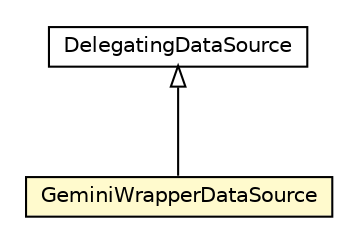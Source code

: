 #!/usr/local/bin/dot
#
# Class diagram 
# Generated by UMLGraph version R5_6_6-8-g8d7759 (http://www.umlgraph.org/)
#

digraph G {
	edge [fontname="Helvetica",fontsize=10,labelfontname="Helvetica",labelfontsize=10];
	node [fontname="Helvetica",fontsize=10,shape=plaintext];
	nodesep=0.25;
	ranksep=0.5;
	// org.dayatang.dsmonitor.GeminiWrapperDataSource
	c70 [label=<<table title="org.dayatang.dsmonitor.GeminiWrapperDataSource" border="0" cellborder="1" cellspacing="0" cellpadding="2" port="p" bgcolor="lemonChiffon" href="./GeminiWrapperDataSource.html">
		<tr><td><table border="0" cellspacing="0" cellpadding="1">
<tr><td align="center" balign="center"> GeminiWrapperDataSource </td></tr>
		</table></td></tr>
		</table>>, URL="./GeminiWrapperDataSource.html", fontname="Helvetica", fontcolor="black", fontsize=10.0];
	// org.dayatang.dsmonitor.DelegatingDataSource
	c72 [label=<<table title="org.dayatang.dsmonitor.DelegatingDataSource" border="0" cellborder="1" cellspacing="0" cellpadding="2" port="p" href="./DelegatingDataSource.html">
		<tr><td><table border="0" cellspacing="0" cellpadding="1">
<tr><td align="center" balign="center"> DelegatingDataSource </td></tr>
		</table></td></tr>
		</table>>, URL="./DelegatingDataSource.html", fontname="Helvetica", fontcolor="black", fontsize=10.0];
	//org.dayatang.dsmonitor.GeminiWrapperDataSource extends org.dayatang.dsmonitor.DelegatingDataSource
	c72:p -> c70:p [dir=back,arrowtail=empty];
}

